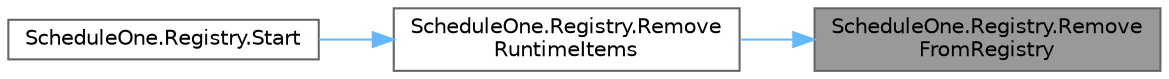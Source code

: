 digraph "ScheduleOne.Registry.RemoveFromRegistry"
{
 // LATEX_PDF_SIZE
  bgcolor="transparent";
  edge [fontname=Helvetica,fontsize=10,labelfontname=Helvetica,labelfontsize=10];
  node [fontname=Helvetica,fontsize=10,shape=box,height=0.2,width=0.4];
  rankdir="RL";
  Node1 [id="Node000001",label="ScheduleOne.Registry.Remove\lFromRegistry",height=0.2,width=0.4,color="gray40", fillcolor="grey60", style="filled", fontcolor="black",tooltip=" "];
  Node1 -> Node2 [id="edge1_Node000001_Node000002",dir="back",color="steelblue1",style="solid",tooltip=" "];
  Node2 [id="Node000002",label="ScheduleOne.Registry.Remove\lRuntimeItems",height=0.2,width=0.4,color="grey40", fillcolor="white", style="filled",URL="$class_schedule_one_1_1_registry.html#ae45c4b7c1079f2022adf6a570d347f9a",tooltip=" "];
  Node2 -> Node3 [id="edge2_Node000002_Node000003",dir="back",color="steelblue1",style="solid",tooltip=" "];
  Node3 [id="Node000003",label="ScheduleOne.Registry.Start",height=0.2,width=0.4,color="grey40", fillcolor="white", style="filled",URL="$class_schedule_one_1_1_registry.html#a01b6a6d16a0829f8ef0a862ac655f6fc",tooltip=" "];
}
